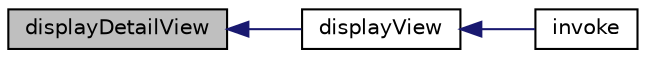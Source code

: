 digraph "displayDetailView"
{
  edge [fontname="Helvetica",fontsize="10",labelfontname="Helvetica",labelfontsize="10"];
  node [fontname="Helvetica",fontsize="10",shape=record];
  rankdir="LR";
  Node1 [label="displayDetailView",height=0.2,width=0.4,color="black", fillcolor="grey75", style="filled", fontcolor="black"];
  Node1 -> Node2 [dir="back",color="midnightblue",fontsize="10",style="solid",fontname="Helvetica"];
  Node2 [label="displayView",height=0.2,width=0.4,color="black", fillcolor="white", style="filled",URL="$class_s_s_article_controller.html#aca04b3e313abfb913efaacdfb7d5d3d7",tooltip="Artikel oder Artikeln anzeigen. "];
  Node2 -> Node3 [dir="back",color="midnightblue",fontsize="10",style="solid",fontname="Helvetica"];
  Node3 [label="invoke",height=0.2,width=0.4,color="black", fillcolor="white", style="filled",URL="$class_s_s_article_controller.html#a969cad912937b1e2e6e66b49d8148738",tooltip="Starter. "];
}
